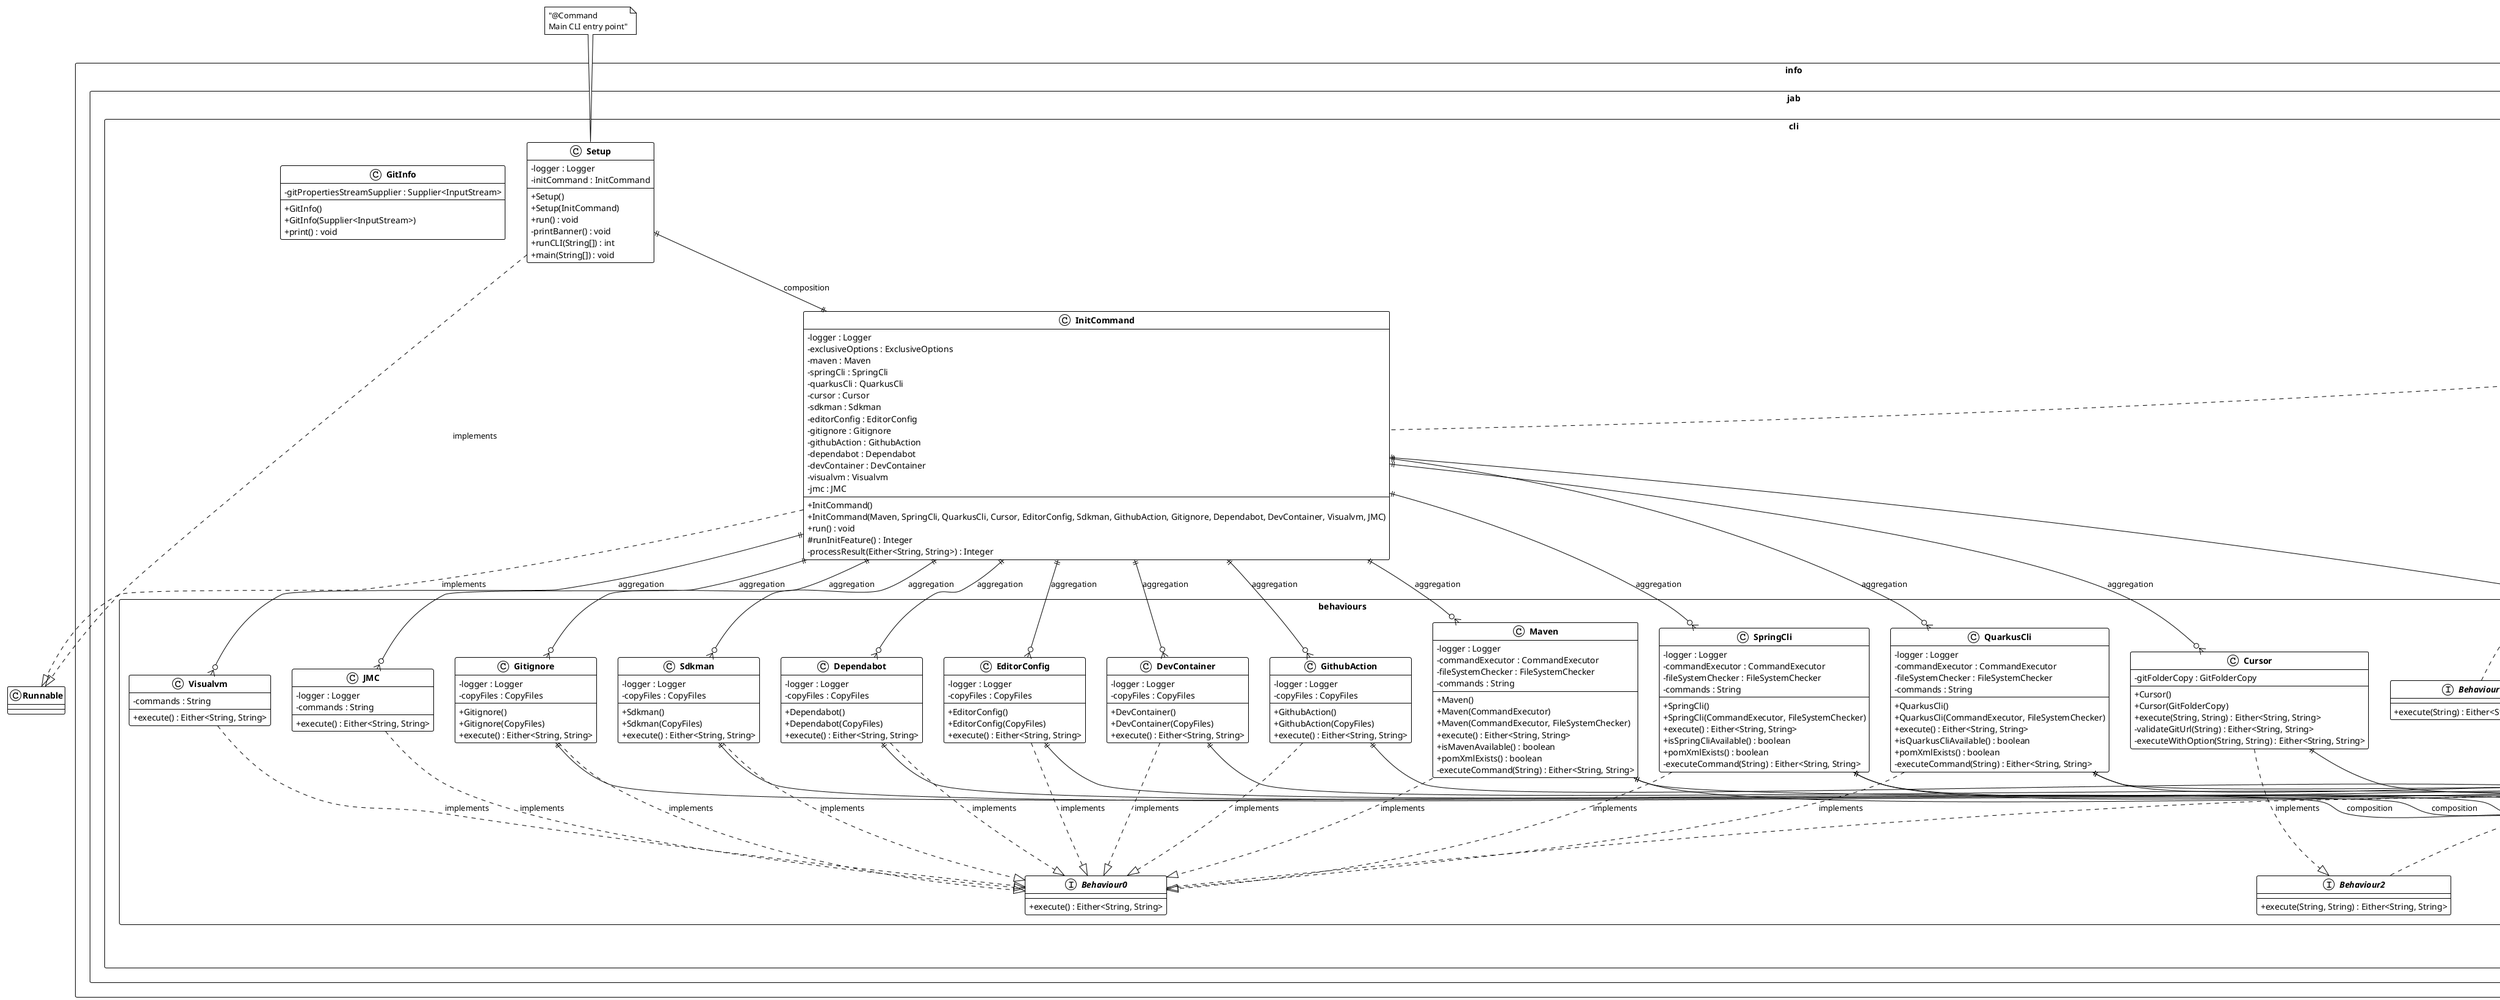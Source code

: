 @startuml Setup_CLI_Class_Diagram
!theme plain
skinparam classAttributeIconSize 0
skinparam classFontStyle bold
skinparam packageStyle rectangle

' Package declarations
package "info.jab.cli" {
    class Setup {
        - logger : Logger
        - initCommand : InitCommand
        --
        + Setup()
        + Setup(InitCommand)
        + run() : void
        - printBanner() : void
        + runCLI(String[]) : int
        + main(String[]) : void
    }

    class InitCommand {
        - logger : Logger
        - exclusiveOptions : ExclusiveOptions
        - maven : Maven
        - springCli : SpringCli
        - quarkusCli : QuarkusCli
        - cursor : Cursor
        - sdkman : Sdkman
        - editorConfig : EditorConfig
        - gitignore : Gitignore
        - githubAction : GithubAction
        - dependabot : Dependabot
        - devContainer : DevContainer
        - visualvm : Visualvm
        - jmc : JMC
        --
        + InitCommand()
        + InitCommand(Maven, SpringCli, QuarkusCli, Cursor, EditorConfig, Sdkman, GithubAction, Gitignore, Dependabot, DevContainer, Visualvm, JMC)
        + run() : void
        # runInitFeature() : Integer
        - processResult(Either<String, String>) : Integer
    }

    class ExclusiveOptions {
        + mavenOption : boolean
        + springCliOption : boolean
        + quarkusCliOption : boolean
        + cursorParameters : String[]
        + sdkmanOption : boolean
        + editorConfigOption : boolean
        + gitignoreOption : boolean
        + githubActionOption : boolean
        + dependabotOption : boolean
        + devcontainerOption : boolean
        + visualvmOption : boolean
        + jmcOption : boolean
    }

    class GitInfo {
        - gitPropertiesStreamSupplier : Supplier<InputStream>
        --
        + GitInfo()
        + GitInfo(Supplier<InputStream>)
        + print() : void
    }
}

package "info.jab.cli.behaviours" {
    interface Behaviour0 {
        + execute() : Either<String, String>
    }

    interface Behaviour1 {
        + execute(String) : Either<String, String>
    }

    interface Behaviour2 {
        + execute(String, String) : Either<String, String>
    }

    class Maven {
        - logger : Logger
        - commandExecutor : CommandExecutor
        - fileSystemChecker : FileSystemChecker
        - commands : String
        --
        + Maven()
        + Maven(CommandExecutor)
        + Maven(CommandExecutor, FileSystemChecker)
        + execute() : Either<String, String>
        + isMavenAvailable() : boolean
        + pomXmlExists() : boolean
        - executeCommand(String) : Either<String, String>
    }

    class SpringCli {
        - logger : Logger
        - commandExecutor : CommandExecutor
        - fileSystemChecker : FileSystemChecker
        - commands : String
        --
        + SpringCli()
        + SpringCli(CommandExecutor, FileSystemChecker)
        + execute() : Either<String, String>
        + isSpringCliAvailable() : boolean
        + pomXmlExists() : boolean
        - executeCommand(String) : Either<String, String>
    }

    class QuarkusCli {
        - logger : Logger
        - commandExecutor : CommandExecutor
        - fileSystemChecker : FileSystemChecker
        - commands : String
        --
        + QuarkusCli()
        + QuarkusCli(CommandExecutor, FileSystemChecker)
        + execute() : Either<String, String>
        + isQuarkusCliAvailable() : boolean
        + pomXmlExists() : boolean
        - executeCommand(String) : Either<String, String>
    }

    class Cursor {
        - gitFolderCopy : GitFolderCopy
        --
        + Cursor()
        + Cursor(GitFolderCopy)
        + execute(String, String) : Either<String, String>
        - validateGitUrl(String) : Either<String, String>
        - executeWithOption(String, String) : Either<String, String>
    }

    class Sdkman {
        - logger : Logger
        - copyFiles : CopyFiles
        --
        + Sdkman()
        + Sdkman(CopyFiles)
        + execute() : Either<String, String>
    }

    class EditorConfig {
        - logger : Logger
        - copyFiles : CopyFiles
        --
        + EditorConfig()
        + EditorConfig(CopyFiles)
        + execute() : Either<String, String>
    }

    class Gitignore {
        - logger : Logger
        - copyFiles : CopyFiles
        --
        + Gitignore()
        + Gitignore(CopyFiles)
        + execute() : Either<String, String>
    }

    class GithubAction {
        - logger : Logger
        - copyFiles : CopyFiles
        --
        + GithubAction()
        + GithubAction(CopyFiles)
        + execute() : Either<String, String>
    }

    class Dependabot {
        - logger : Logger
        - copyFiles : CopyFiles
        --
        + Dependabot()
        + Dependabot(CopyFiles)
        + execute() : Either<String, String>
    }

    class DevContainer {
        - logger : Logger
        - copyFiles : CopyFiles
        --
        + DevContainer()
        + DevContainer(CopyFiles)
        + execute() : Either<String, String>
    }

    class Visualvm {
        - commands : String
        --
        + execute() : Either<String, String>
    }

    class JMC {
        - logger : Logger
        - commands : String
        --
        + execute() : Either<String, String>
    }
}

package "info.jab.cli.io" {
    class CommandExecutor {
        - logger : Logger
        - DEFAULT_TIMEOUT_MINUTES : int
        --
        + execute(String) : Either<String, String>
        + execute(String, File, int) : Either<String, String>
    }

    class CopyFiles {
        --
        + copyClasspathFolder(String, Path) : void
        + copyClasspathFolderExcludingFiles(String, Path, List<String>) : void
        + copyContentToFile(String, Path) : void
        + copyClasspathFileWithRename(String, Path) : void
        - createDirectoryAndContinue(Path, Path, Path) : FileVisitResult
        - copyFileAndContinue(Path, Path, Path) : FileVisitResult
    }

    class FileSystemChecker {
        --
        + fileExists(String) : boolean
    }

    class GitFolderCopy {
        - logger : Logger
        --
        + copyFolderFromRepo(String, String, String) : void
        - deleteDirectory(Path) : void
        - copyDirectory(Path, Path) : void
    }
}

' Relationships
Setup ||--|| InitCommand : composition
InitCommand ||--|| ExclusiveOptions : composition
InitCommand ||--o{ Maven : aggregation
InitCommand ||--o{ SpringCli : aggregation
InitCommand ||--o{ QuarkusCli : aggregation
InitCommand ||--o{ Cursor : aggregation
InitCommand ||--o{ Sdkman : aggregation
InitCommand ||--o{ EditorConfig : aggregation
InitCommand ||--o{ Gitignore : aggregation
InitCommand ||--o{ GithubAction : aggregation
InitCommand ||--o{ Dependabot : aggregation
InitCommand ||--o{ DevContainer : aggregation
InitCommand ||--o{ Visualvm : aggregation
InitCommand ||--o{ JMC : aggregation

' Interface implementations
Maven ..|> Behaviour0 : implements
SpringCli ..|> Behaviour0 : implements
QuarkusCli ..|> Behaviour0 : implements
Sdkman ..|> Behaviour0 : implements
EditorConfig ..|> Behaviour0 : implements
Gitignore ..|> Behaviour0 : implements
GithubAction ..|> Behaviour0 : implements
Dependabot ..|> Behaviour0 : implements
DevContainer ..|> Behaviour0 : implements
Visualvm ..|> Behaviour0 : implements
JMC ..|> Behaviour0 : implements
Cursor ..|> Behaviour2 : implements

' Dependencies in behaviours package
Maven ||--|| CommandExecutor : composition
Maven ||--|| FileSystemChecker : composition
SpringCli ||--|| CommandExecutor : composition
SpringCli ||--|| FileSystemChecker : composition
QuarkusCli ||--|| CommandExecutor : composition
QuarkusCli ||--|| FileSystemChecker : composition
Cursor ||--|| GitFolderCopy : composition
Sdkman ||--|| CopyFiles : composition
EditorConfig ||--|| CopyFiles : composition
Gitignore ||--|| CopyFiles : composition
GithubAction ||--|| CopyFiles : composition
Dependabot ||--|| CopyFiles : composition
DevContainer ||--|| CopyFiles : composition

' External framework dependencies
Setup ..|> Runnable : implements
InitCommand ..|> Runnable : implements

' Stereotypes and notes
note top of Setup : "@Command\nMain CLI entry point"
note top of InitCommand : "@Command\nSubcommand for initialization"
note top of ExclusiveOptions : "@ArgGroup(exclusive=true)\nMutually exclusive CLI options"
note right of Behaviour0 : "Strategy Pattern\nfor parameterless behaviors"
note right of Behaviour1 : "Strategy Pattern\nfor single parameter behaviors"
note right of Behaviour2 : "Strategy Pattern\nfor two parameter behaviors"

@enduml
